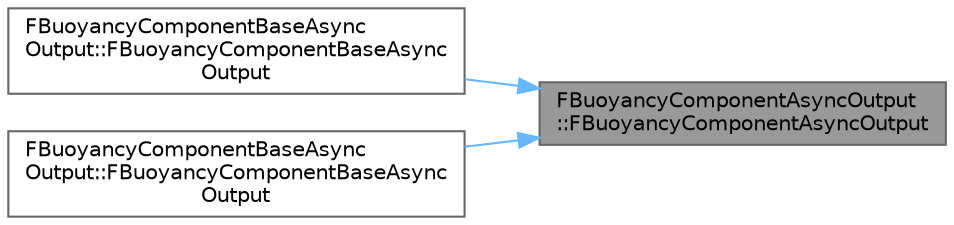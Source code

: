 digraph "FBuoyancyComponentAsyncOutput::FBuoyancyComponentAsyncOutput"
{
 // INTERACTIVE_SVG=YES
 // LATEX_PDF_SIZE
  bgcolor="transparent";
  edge [fontname=Helvetica,fontsize=10,labelfontname=Helvetica,labelfontsize=10];
  node [fontname=Helvetica,fontsize=10,shape=box,height=0.2,width=0.4];
  rankdir="RL";
  Node1 [id="Node000001",label="FBuoyancyComponentAsyncOutput\l::FBuoyancyComponentAsyncOutput",height=0.2,width=0.4,color="gray40", fillcolor="grey60", style="filled", fontcolor="black",tooltip=" "];
  Node1 -> Node2 [id="edge1_Node000001_Node000002",dir="back",color="steelblue1",style="solid",tooltip=" "];
  Node2 [id="Node000002",label="FBuoyancyComponentBaseAsync\lOutput::FBuoyancyComponentBaseAsync\lOutput",height=0.2,width=0.4,color="grey40", fillcolor="white", style="filled",URL="$de/d7d/structFBuoyancyComponentBaseAsyncOutput.html#abb2d1b77333bae6fdf82994e810dbb06",tooltip=" "];
  Node1 -> Node3 [id="edge2_Node000001_Node000003",dir="back",color="steelblue1",style="solid",tooltip=" "];
  Node3 [id="Node000003",label="FBuoyancyComponentBaseAsync\lOutput::FBuoyancyComponentBaseAsync\lOutput",height=0.2,width=0.4,color="grey40", fillcolor="white", style="filled",URL="$de/d7d/structFBuoyancyComponentBaseAsyncOutput.html#a2b9fe185a14635355490e574ae723183",tooltip=" "];
}
